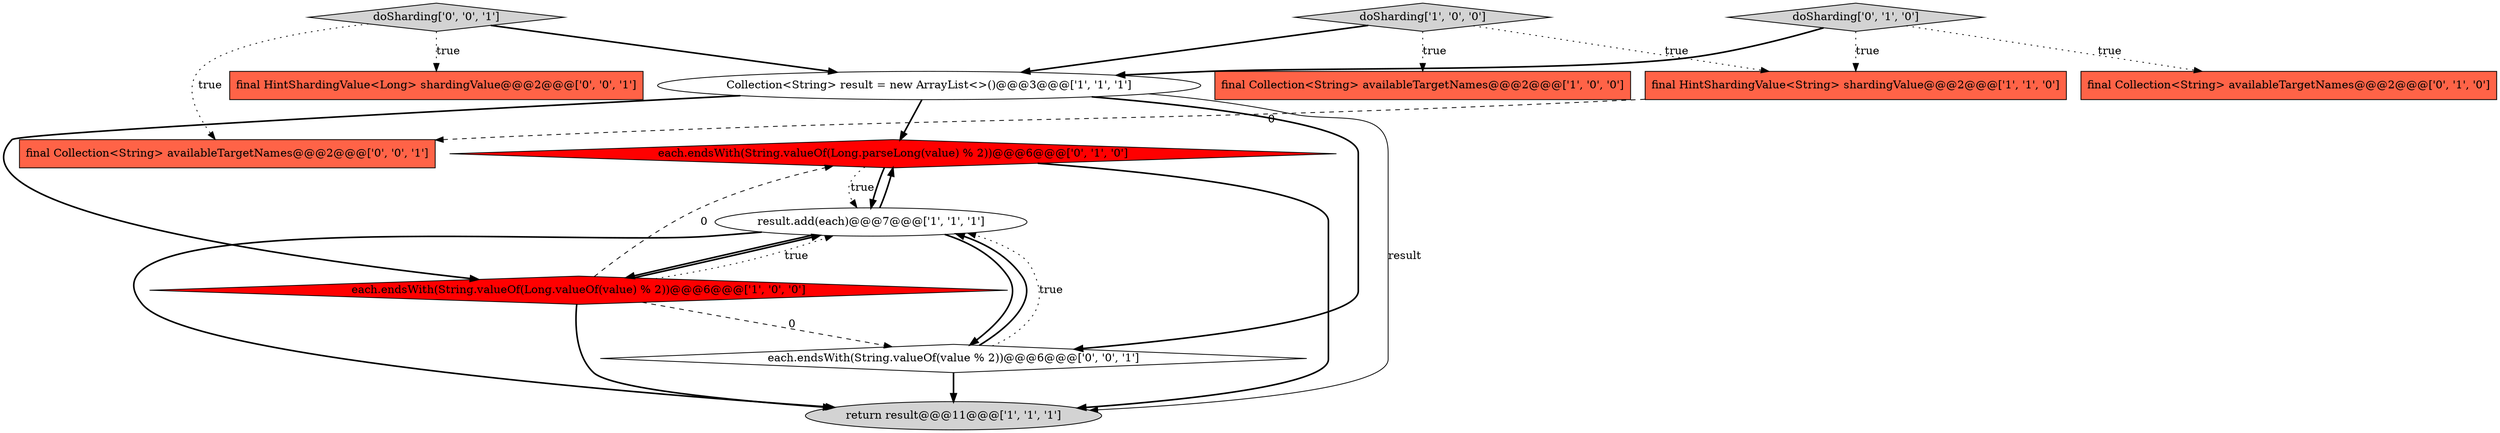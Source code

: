 digraph {
11 [style = filled, label = "final Collection<String> availableTargetNames@@@2@@@['0', '0', '1']", fillcolor = tomato, shape = box image = "AAA0AAABBB3BBB"];
7 [style = filled, label = "final Collection<String> availableTargetNames@@@2@@@['0', '1', '0']", fillcolor = tomato, shape = box image = "AAA0AAABBB2BBB"];
1 [style = filled, label = "Collection<String> result = new ArrayList<>()@@@3@@@['1', '1', '1']", fillcolor = white, shape = ellipse image = "AAA0AAABBB1BBB"];
3 [style = filled, label = "final Collection<String> availableTargetNames@@@2@@@['1', '0', '0']", fillcolor = tomato, shape = box image = "AAA0AAABBB1BBB"];
2 [style = filled, label = "result.add(each)@@@7@@@['1', '1', '1']", fillcolor = white, shape = ellipse image = "AAA0AAABBB1BBB"];
10 [style = filled, label = "final HintShardingValue<Long> shardingValue@@@2@@@['0', '0', '1']", fillcolor = tomato, shape = box image = "AAA0AAABBB3BBB"];
8 [style = filled, label = "each.endsWith(String.valueOf(Long.parseLong(value) % 2))@@@6@@@['0', '1', '0']", fillcolor = red, shape = diamond image = "AAA1AAABBB2BBB"];
12 [style = filled, label = "doSharding['0', '0', '1']", fillcolor = lightgray, shape = diamond image = "AAA0AAABBB3BBB"];
6 [style = filled, label = "doSharding['1', '0', '0']", fillcolor = lightgray, shape = diamond image = "AAA0AAABBB1BBB"];
13 [style = filled, label = "each.endsWith(String.valueOf(value % 2))@@@6@@@['0', '0', '1']", fillcolor = white, shape = diamond image = "AAA0AAABBB3BBB"];
0 [style = filled, label = "return result@@@11@@@['1', '1', '1']", fillcolor = lightgray, shape = ellipse image = "AAA0AAABBB1BBB"];
9 [style = filled, label = "doSharding['0', '1', '0']", fillcolor = lightgray, shape = diamond image = "AAA0AAABBB2BBB"];
4 [style = filled, label = "final HintShardingValue<String> shardingValue@@@2@@@['1', '1', '0']", fillcolor = tomato, shape = box image = "AAA0AAABBB1BBB"];
5 [style = filled, label = "each.endsWith(String.valueOf(Long.valueOf(value) % 2))@@@6@@@['1', '0', '0']", fillcolor = red, shape = diamond image = "AAA1AAABBB1BBB"];
1->5 [style = bold, label=""];
5->13 [style = dashed, label="0"];
2->5 [style = bold, label=""];
1->8 [style = bold, label=""];
8->2 [style = dotted, label="true"];
1->0 [style = solid, label="result"];
12->1 [style = bold, label=""];
1->13 [style = bold, label=""];
2->13 [style = bold, label=""];
12->11 [style = dotted, label="true"];
8->0 [style = bold, label=""];
13->2 [style = dotted, label="true"];
6->1 [style = bold, label=""];
5->2 [style = bold, label=""];
2->0 [style = bold, label=""];
6->4 [style = dotted, label="true"];
5->0 [style = bold, label=""];
8->2 [style = bold, label=""];
12->10 [style = dotted, label="true"];
9->4 [style = dotted, label="true"];
5->8 [style = dashed, label="0"];
4->11 [style = dashed, label="0"];
9->7 [style = dotted, label="true"];
9->1 [style = bold, label=""];
6->3 [style = dotted, label="true"];
5->2 [style = dotted, label="true"];
2->8 [style = bold, label=""];
13->0 [style = bold, label=""];
13->2 [style = bold, label=""];
}
